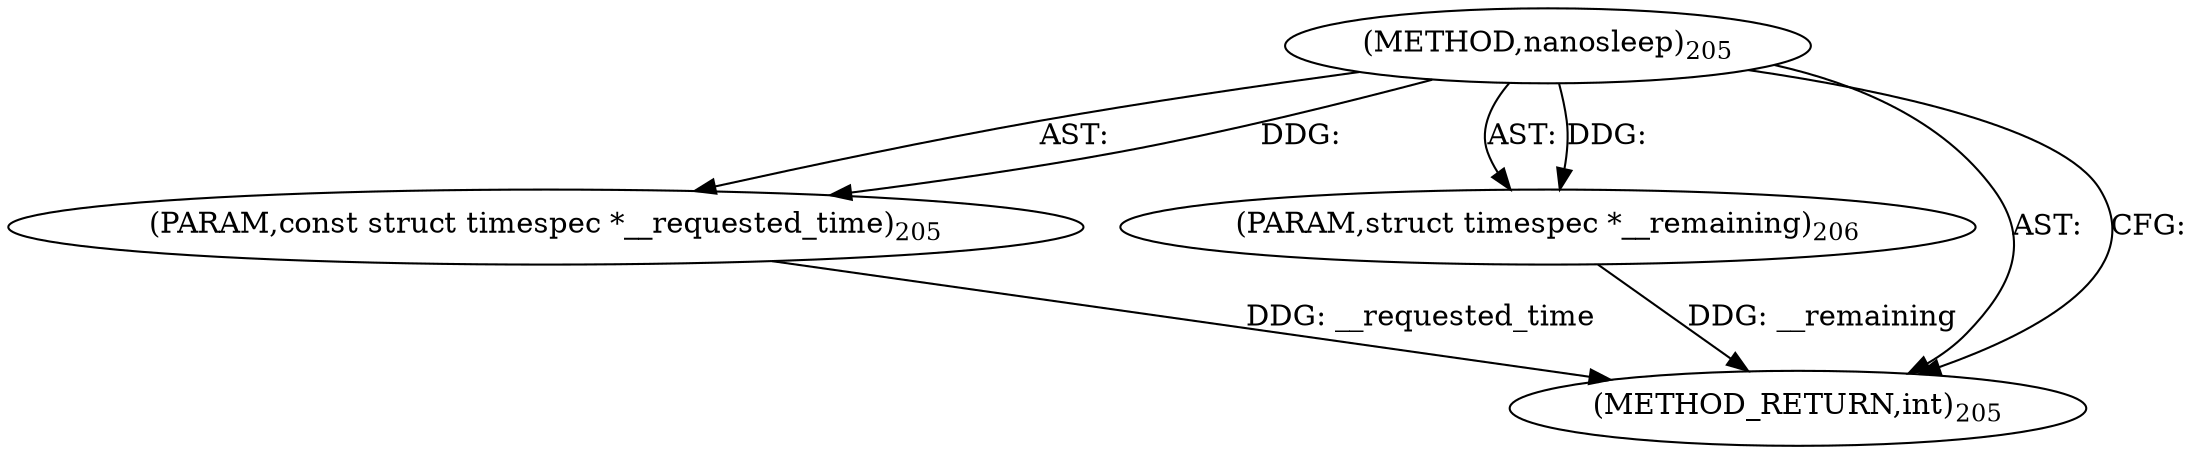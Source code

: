 digraph "nanosleep" {  
"7964" [label = <(METHOD,nanosleep)<SUB>205</SUB>> ]
"7965" [label = <(PARAM,const struct timespec *__requested_time)<SUB>205</SUB>> ]
"7966" [label = <(PARAM,struct timespec *__remaining)<SUB>206</SUB>> ]
"7967" [label = <(METHOD_RETURN,int)<SUB>205</SUB>> ]
  "7964" -> "7965"  [ label = "AST: "] 
  "7964" -> "7966"  [ label = "AST: "] 
  "7964" -> "7967"  [ label = "AST: "] 
  "7964" -> "7967"  [ label = "CFG: "] 
  "7965" -> "7967"  [ label = "DDG: __requested_time"] 
  "7966" -> "7967"  [ label = "DDG: __remaining"] 
  "7964" -> "7965"  [ label = "DDG: "] 
  "7964" -> "7966"  [ label = "DDG: "] 
}
